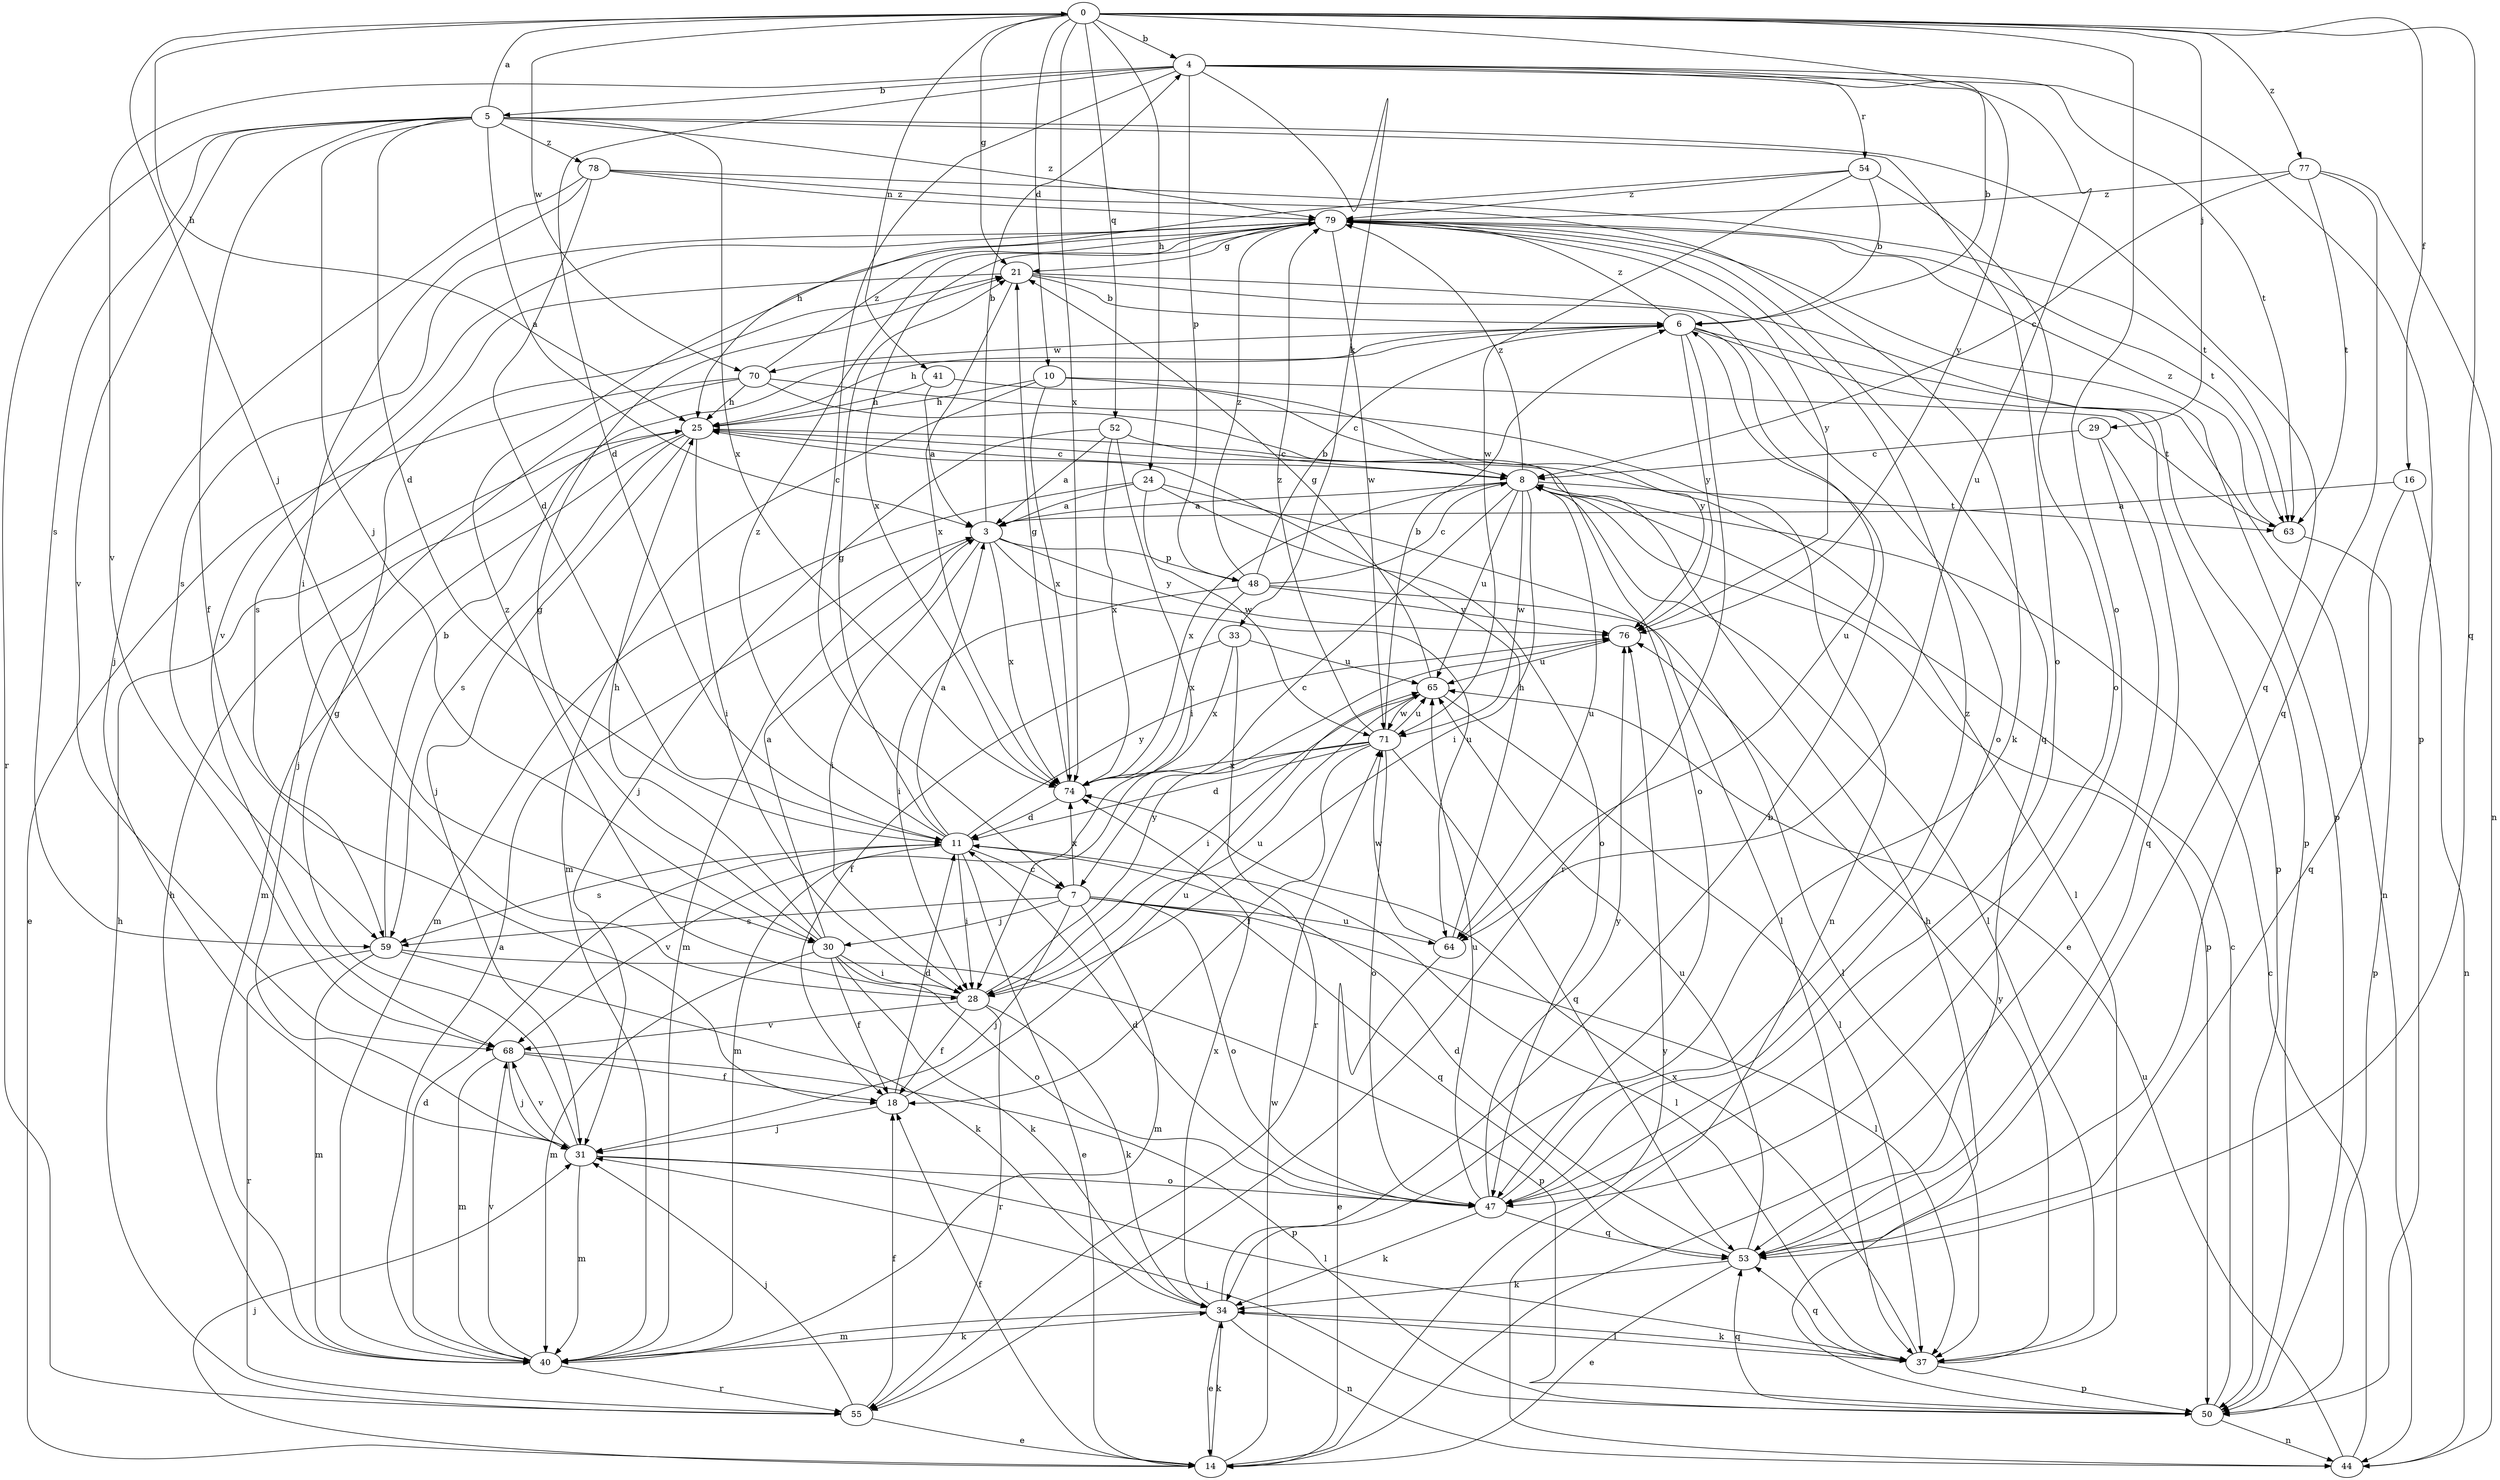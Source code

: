 strict digraph  {
0;
3;
4;
5;
6;
7;
8;
10;
11;
14;
16;
18;
21;
24;
25;
28;
29;
30;
31;
33;
34;
37;
40;
41;
44;
47;
48;
50;
52;
53;
54;
55;
59;
63;
64;
65;
68;
70;
71;
74;
76;
77;
78;
79;
0 -> 4  [label=b];
0 -> 10  [label=d];
0 -> 16  [label=f];
0 -> 21  [label=g];
0 -> 24  [label=h];
0 -> 25  [label=h];
0 -> 29  [label=j];
0 -> 30  [label=j];
0 -> 41  [label=n];
0 -> 47  [label=o];
0 -> 52  [label=q];
0 -> 53  [label=q];
0 -> 64  [label=u];
0 -> 70  [label=w];
0 -> 74  [label=x];
0 -> 77  [label=z];
3 -> 4  [label=b];
3 -> 28  [label=i];
3 -> 40  [label=m];
3 -> 48  [label=p];
3 -> 64  [label=u];
3 -> 74  [label=x];
3 -> 76  [label=y];
4 -> 5  [label=b];
4 -> 6  [label=b];
4 -> 7  [label=c];
4 -> 11  [label=d];
4 -> 33  [label=k];
4 -> 48  [label=p];
4 -> 50  [label=p];
4 -> 54  [label=r];
4 -> 63  [label=t];
4 -> 68  [label=v];
4 -> 76  [label=y];
5 -> 0  [label=a];
5 -> 3  [label=a];
5 -> 11  [label=d];
5 -> 18  [label=f];
5 -> 30  [label=j];
5 -> 47  [label=o];
5 -> 53  [label=q];
5 -> 55  [label=r];
5 -> 59  [label=s];
5 -> 68  [label=v];
5 -> 74  [label=x];
5 -> 78  [label=z];
5 -> 79  [label=z];
6 -> 25  [label=h];
6 -> 44  [label=n];
6 -> 50  [label=p];
6 -> 55  [label=r];
6 -> 64  [label=u];
6 -> 70  [label=w];
6 -> 76  [label=y];
6 -> 79  [label=z];
7 -> 30  [label=j];
7 -> 31  [label=j];
7 -> 37  [label=l];
7 -> 40  [label=m];
7 -> 47  [label=o];
7 -> 53  [label=q];
7 -> 59  [label=s];
7 -> 64  [label=u];
7 -> 74  [label=x];
8 -> 3  [label=a];
8 -> 7  [label=c];
8 -> 28  [label=i];
8 -> 37  [label=l];
8 -> 50  [label=p];
8 -> 63  [label=t];
8 -> 64  [label=u];
8 -> 65  [label=u];
8 -> 71  [label=w];
8 -> 74  [label=x];
8 -> 79  [label=z];
10 -> 25  [label=h];
10 -> 40  [label=m];
10 -> 63  [label=t];
10 -> 74  [label=x];
10 -> 76  [label=y];
11 -> 3  [label=a];
11 -> 7  [label=c];
11 -> 14  [label=e];
11 -> 21  [label=g];
11 -> 28  [label=i];
11 -> 37  [label=l];
11 -> 59  [label=s];
11 -> 68  [label=v];
11 -> 76  [label=y];
11 -> 79  [label=z];
14 -> 18  [label=f];
14 -> 31  [label=j];
14 -> 34  [label=k];
14 -> 71  [label=w];
14 -> 76  [label=y];
16 -> 3  [label=a];
16 -> 44  [label=n];
16 -> 53  [label=q];
18 -> 11  [label=d];
18 -> 31  [label=j];
18 -> 65  [label=u];
21 -> 6  [label=b];
21 -> 47  [label=o];
21 -> 50  [label=p];
21 -> 59  [label=s];
21 -> 74  [label=x];
24 -> 3  [label=a];
24 -> 37  [label=l];
24 -> 40  [label=m];
24 -> 47  [label=o];
24 -> 71  [label=w];
25 -> 8  [label=c];
25 -> 28  [label=i];
25 -> 31  [label=j];
25 -> 37  [label=l];
25 -> 40  [label=m];
25 -> 59  [label=s];
28 -> 18  [label=f];
28 -> 34  [label=k];
28 -> 55  [label=r];
28 -> 65  [label=u];
28 -> 68  [label=v];
28 -> 76  [label=y];
28 -> 79  [label=z];
29 -> 8  [label=c];
29 -> 14  [label=e];
29 -> 53  [label=q];
30 -> 3  [label=a];
30 -> 18  [label=f];
30 -> 21  [label=g];
30 -> 25  [label=h];
30 -> 28  [label=i];
30 -> 34  [label=k];
30 -> 40  [label=m];
30 -> 47  [label=o];
31 -> 21  [label=g];
31 -> 37  [label=l];
31 -> 40  [label=m];
31 -> 47  [label=o];
31 -> 68  [label=v];
33 -> 18  [label=f];
33 -> 55  [label=r];
33 -> 65  [label=u];
33 -> 74  [label=x];
34 -> 6  [label=b];
34 -> 14  [label=e];
34 -> 37  [label=l];
34 -> 40  [label=m];
34 -> 44  [label=n];
34 -> 74  [label=x];
37 -> 34  [label=k];
37 -> 50  [label=p];
37 -> 53  [label=q];
37 -> 74  [label=x];
37 -> 76  [label=y];
40 -> 3  [label=a];
40 -> 11  [label=d];
40 -> 25  [label=h];
40 -> 34  [label=k];
40 -> 55  [label=r];
40 -> 68  [label=v];
41 -> 3  [label=a];
41 -> 8  [label=c];
41 -> 25  [label=h];
44 -> 8  [label=c];
44 -> 65  [label=u];
47 -> 11  [label=d];
47 -> 34  [label=k];
47 -> 53  [label=q];
47 -> 65  [label=u];
47 -> 76  [label=y];
47 -> 79  [label=z];
48 -> 6  [label=b];
48 -> 8  [label=c];
48 -> 28  [label=i];
48 -> 37  [label=l];
48 -> 74  [label=x];
48 -> 76  [label=y];
48 -> 79  [label=z];
50 -> 8  [label=c];
50 -> 25  [label=h];
50 -> 31  [label=j];
50 -> 44  [label=n];
50 -> 53  [label=q];
52 -> 3  [label=a];
52 -> 8  [label=c];
52 -> 28  [label=i];
52 -> 31  [label=j];
52 -> 74  [label=x];
53 -> 11  [label=d];
53 -> 14  [label=e];
53 -> 34  [label=k];
53 -> 65  [label=u];
54 -> 6  [label=b];
54 -> 25  [label=h];
54 -> 47  [label=o];
54 -> 71  [label=w];
54 -> 79  [label=z];
55 -> 14  [label=e];
55 -> 18  [label=f];
55 -> 25  [label=h];
55 -> 31  [label=j];
59 -> 6  [label=b];
59 -> 34  [label=k];
59 -> 40  [label=m];
59 -> 50  [label=p];
59 -> 55  [label=r];
63 -> 50  [label=p];
63 -> 79  [label=z];
64 -> 14  [label=e];
64 -> 25  [label=h];
64 -> 71  [label=w];
65 -> 21  [label=g];
65 -> 28  [label=i];
65 -> 37  [label=l];
65 -> 71  [label=w];
68 -> 18  [label=f];
68 -> 31  [label=j];
68 -> 40  [label=m];
68 -> 50  [label=p];
70 -> 14  [label=e];
70 -> 25  [label=h];
70 -> 31  [label=j];
70 -> 44  [label=n];
70 -> 47  [label=o];
70 -> 79  [label=z];
71 -> 6  [label=b];
71 -> 11  [label=d];
71 -> 18  [label=f];
71 -> 40  [label=m];
71 -> 47  [label=o];
71 -> 53  [label=q];
71 -> 65  [label=u];
71 -> 74  [label=x];
71 -> 79  [label=z];
74 -> 11  [label=d];
74 -> 21  [label=g];
76 -> 65  [label=u];
77 -> 8  [label=c];
77 -> 44  [label=n];
77 -> 53  [label=q];
77 -> 63  [label=t];
77 -> 79  [label=z];
78 -> 11  [label=d];
78 -> 28  [label=i];
78 -> 31  [label=j];
78 -> 34  [label=k];
78 -> 63  [label=t];
78 -> 79  [label=z];
79 -> 21  [label=g];
79 -> 50  [label=p];
79 -> 53  [label=q];
79 -> 59  [label=s];
79 -> 63  [label=t];
79 -> 68  [label=v];
79 -> 71  [label=w];
79 -> 74  [label=x];
79 -> 76  [label=y];
}
